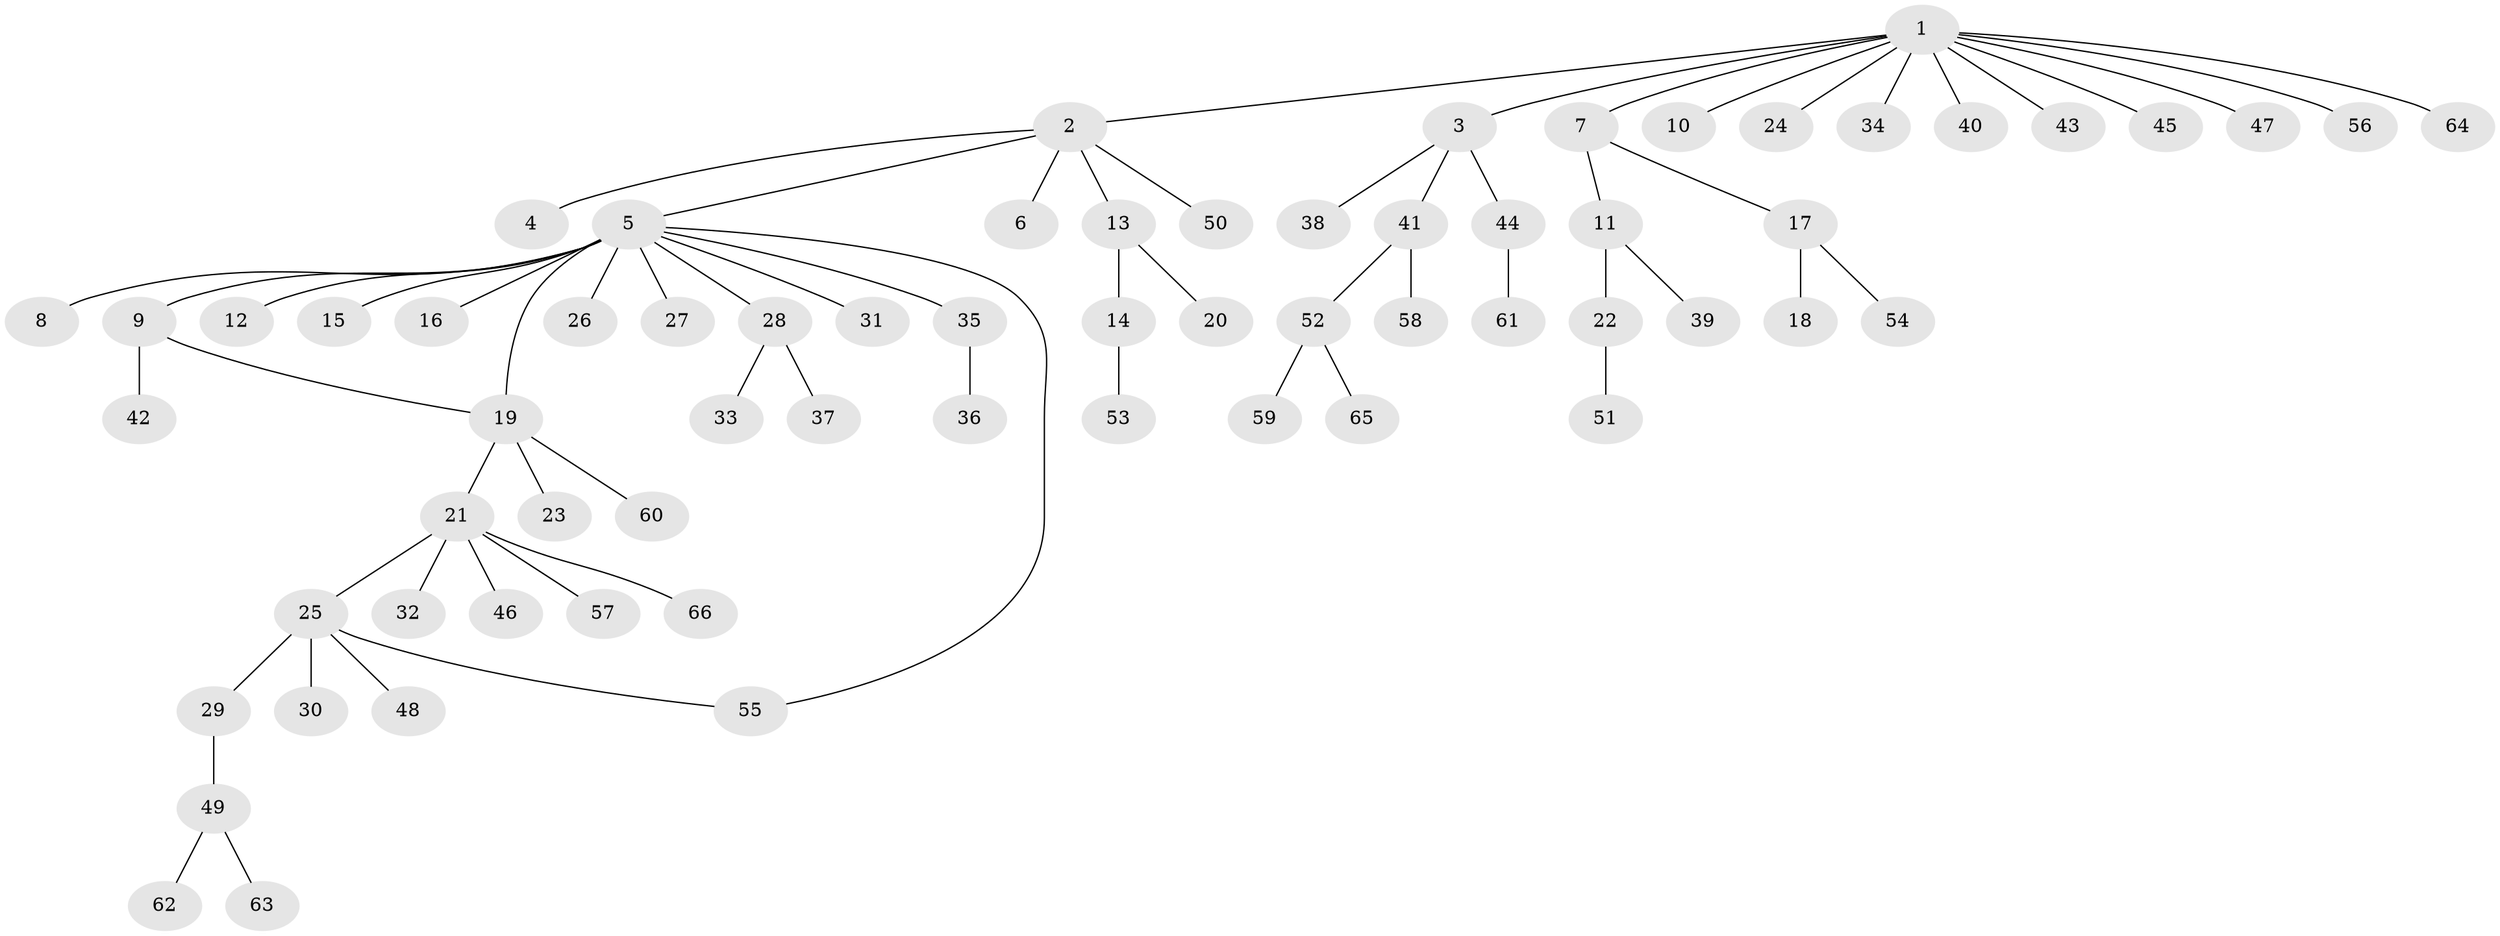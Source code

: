 // Generated by graph-tools (version 1.1) at 2025/48/03/09/25 04:48:06]
// undirected, 66 vertices, 67 edges
graph export_dot {
graph [start="1"]
  node [color=gray90,style=filled];
  1;
  2;
  3;
  4;
  5;
  6;
  7;
  8;
  9;
  10;
  11;
  12;
  13;
  14;
  15;
  16;
  17;
  18;
  19;
  20;
  21;
  22;
  23;
  24;
  25;
  26;
  27;
  28;
  29;
  30;
  31;
  32;
  33;
  34;
  35;
  36;
  37;
  38;
  39;
  40;
  41;
  42;
  43;
  44;
  45;
  46;
  47;
  48;
  49;
  50;
  51;
  52;
  53;
  54;
  55;
  56;
  57;
  58;
  59;
  60;
  61;
  62;
  63;
  64;
  65;
  66;
  1 -- 2;
  1 -- 3;
  1 -- 7;
  1 -- 10;
  1 -- 24;
  1 -- 34;
  1 -- 40;
  1 -- 43;
  1 -- 45;
  1 -- 47;
  1 -- 56;
  1 -- 64;
  2 -- 4;
  2 -- 5;
  2 -- 6;
  2 -- 13;
  2 -- 50;
  3 -- 38;
  3 -- 41;
  3 -- 44;
  5 -- 8;
  5 -- 9;
  5 -- 12;
  5 -- 15;
  5 -- 16;
  5 -- 19;
  5 -- 26;
  5 -- 27;
  5 -- 28;
  5 -- 31;
  5 -- 35;
  5 -- 55;
  7 -- 11;
  7 -- 17;
  9 -- 19;
  9 -- 42;
  11 -- 22;
  11 -- 39;
  13 -- 14;
  13 -- 20;
  14 -- 53;
  17 -- 18;
  17 -- 54;
  19 -- 21;
  19 -- 23;
  19 -- 60;
  21 -- 25;
  21 -- 32;
  21 -- 46;
  21 -- 57;
  21 -- 66;
  22 -- 51;
  25 -- 29;
  25 -- 30;
  25 -- 48;
  25 -- 55;
  28 -- 33;
  28 -- 37;
  29 -- 49;
  35 -- 36;
  41 -- 52;
  41 -- 58;
  44 -- 61;
  49 -- 62;
  49 -- 63;
  52 -- 59;
  52 -- 65;
}
